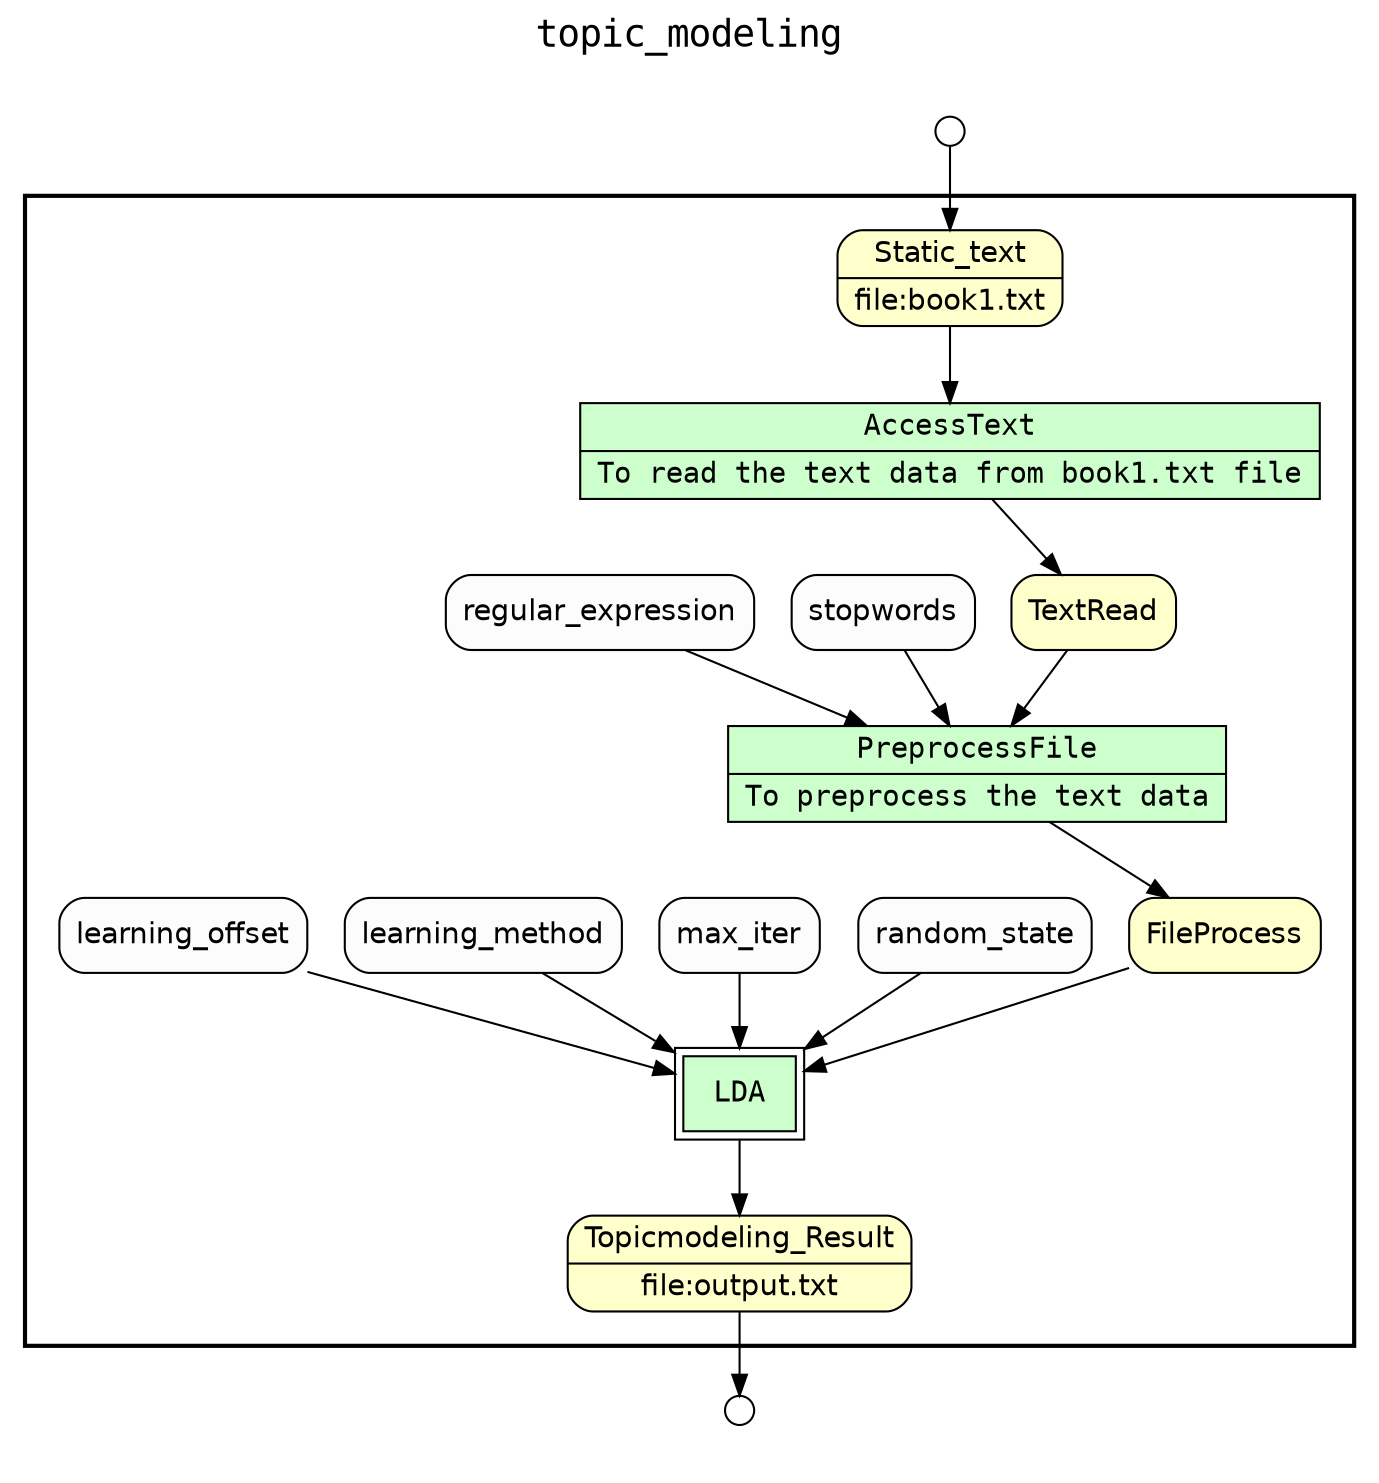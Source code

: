 digraph Workflow {
rankdir=TB
fontname=Courier; fontsize=18; labelloc=t
label=topic_modeling
subgraph cluster_workflow_box_outer { label=""; color=black; penwidth=2
subgraph cluster_workflow_box_inner { label=""; color=white
node[shape=box style=filled fillcolor="#CCFFCC" peripheries=1 fontname=Courier]
AccessText [shape=record rankdir=LR label="{<f0> AccessText |<f1> To read the text data from book1.txt file}"];
PreprocessFile [shape=record rankdir=LR label="{<f0> PreprocessFile |<f1> To preprocess the text data}"];
node[shape=box style=filled fillcolor="#CCFFCC" peripheries=2 fontname=Courier]
LDA
node[shape=box style="rounded,filled" fillcolor="#FFFFCC" peripheries=1 fontname=Helvetica]
Topicmodeling_Result [shape=record rankdir=LR label="{<f0> Topicmodeling_Result |<f1> file\:output.txt}"];
Static_text [shape=record rankdir=LR label="{<f0> Static_text |<f1> file\:book1.txt}"];
TextRead
FileProcess
node[shape=box style="rounded,filled" fillcolor="#FCFCFC" peripheries=1 fontname=Helvetica]
AccessText -> TextRead
Static_text -> AccessText
PreprocessFile -> FileProcess
stopwords -> PreprocessFile
regular_expression -> PreprocessFile
TextRead -> PreprocessFile
LDA -> Topicmodeling_Result
FileProcess -> LDA
random_state -> LDA
max_iter -> LDA
learning_method -> LDA
learning_offset -> LDA
}}
subgraph cluster_input_ports_group_outer { label=""; color=white
subgraph cluster_input_ports_group_inner { label=""; color=white
node[shape=circle style="rounded,filled" fillcolor="#FFFFFF" peripheries=1 fontname=Helvetica width=0.2]
Static_text_input_port [label=""]
}}
subgraph cluster_output_ports_group_outer { label=""; color=white
subgraph cluster_output_ports_group_inner { label=""; color=white
node[shape=circle style="rounded,filled" fillcolor="#FFFFFF" peripheries=1 fontname=Helvetica width=0.2]
Topicmodeling_Result_output_port [label=""]
}}
Static_text_input_port -> Static_text
Topicmodeling_Result -> Topicmodeling_Result_output_port
}
